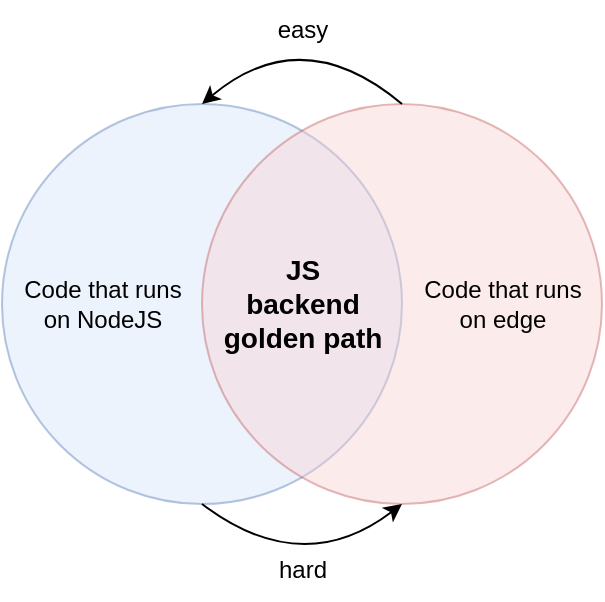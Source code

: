 <mxfile version="16.6.4" type="device"><diagram name="1 oldal" id="yTtiCl8wU1QipExr6Qv_"><mxGraphModel dx="1742" dy="616" grid="1" gridSize="10" guides="1" tooltips="1" connect="1" arrows="1" fold="1" page="0" pageScale="1" pageWidth="1169" pageHeight="827" math="0" shadow="0"><root><mxCell id="0"/><mxCell id="1" parent="0"/><mxCell id="I_JEJb52zLFdTlIO5UJ--1" value="" style="ellipse;whiteSpace=wrap;html=1;fillColor=#dae8fc;labelBackgroundColor=#FF5E5E;fillStyle=auto;strokeColor=#6c8ebf;opacity=50;" parent="1" vertex="1"><mxGeometry x="-800" y="222" width="200" height="200" as="geometry"/></mxCell><mxCell id="I_JEJb52zLFdTlIO5UJ--2" value="" style="ellipse;whiteSpace=wrap;html=1;fillStyle=auto;fillColor=#f8cecc;opacity=40;strokeColor=#b85450;" parent="1" vertex="1"><mxGeometry x="-700" y="222" width="200" height="200" as="geometry"/></mxCell><mxCell id="I_JEJb52zLFdTlIO5UJ--3" value="Code that runs&lt;br&gt;on NodeJS" style="text;html=1;align=center;verticalAlign=middle;resizable=0;points=[];autosize=1;strokeColor=none;fillColor=none;" parent="1" vertex="1"><mxGeometry x="-800" y="302" width="100" height="40" as="geometry"/></mxCell><mxCell id="I_JEJb52zLFdTlIO5UJ--4" value="Code that runs&lt;br&gt;on edge" style="text;html=1;align=center;verticalAlign=middle;resizable=0;points=[];autosize=1;strokeColor=none;fillColor=none;" parent="1" vertex="1"><mxGeometry x="-600" y="302" width="100" height="40" as="geometry"/></mxCell><mxCell id="I_JEJb52zLFdTlIO5UJ--5" value="JS&lt;br style=&quot;font-size: 14px&quot;&gt;backend&lt;br style=&quot;font-size: 14px&quot;&gt;golden path" style="text;html=1;align=center;verticalAlign=middle;resizable=0;points=[];autosize=1;strokeColor=none;fillColor=none;rounded=0;fontStyle=1;fontSize=14;" parent="1" vertex="1"><mxGeometry x="-695" y="292" width="90" height="60" as="geometry"/></mxCell><mxCell id="limH3VUpxIUlE46dgqZ7-1" value="" style="curved=1;endArrow=classic;html=1;rounded=0;exitX=0.5;exitY=1;exitDx=0;exitDy=0;entryX=0.5;entryY=1;entryDx=0;entryDy=0;" parent="1" source="I_JEJb52zLFdTlIO5UJ--1" target="I_JEJb52zLFdTlIO5UJ--2" edge="1"><mxGeometry width="50" height="50" relative="1" as="geometry"><mxPoint x="-630" y="540" as="sourcePoint"/><mxPoint x="-580" y="490" as="targetPoint"/><Array as="points"><mxPoint x="-650" y="460"/></Array></mxGeometry></mxCell><mxCell id="limH3VUpxIUlE46dgqZ7-2" value="" style="curved=1;endArrow=classic;html=1;rounded=0;entryX=0.5;entryY=0;entryDx=0;entryDy=0;exitX=0.5;exitY=0;exitDx=0;exitDy=0;" parent="1" source="I_JEJb52zLFdTlIO5UJ--2" target="I_JEJb52zLFdTlIO5UJ--1" edge="1"><mxGeometry width="50" height="50" relative="1" as="geometry"><mxPoint x="-600" y="220" as="sourcePoint"/><mxPoint x="-710" y="220" as="targetPoint"/><Array as="points"><mxPoint x="-650" y="180"/></Array></mxGeometry></mxCell><mxCell id="limH3VUpxIUlE46dgqZ7-3" value="hard" style="text;html=1;align=center;verticalAlign=middle;resizable=0;points=[];autosize=1;strokeColor=none;fillColor=none;" parent="1" vertex="1"><mxGeometry x="-675" y="440" width="50" height="30" as="geometry"/></mxCell><mxCell id="limH3VUpxIUlE46dgqZ7-5" value="easy" style="text;html=1;align=center;verticalAlign=middle;resizable=0;points=[];autosize=1;strokeColor=none;fillColor=none;" parent="1" vertex="1"><mxGeometry x="-675" y="170" width="50" height="30" as="geometry"/></mxCell></root></mxGraphModel></diagram></mxfile>